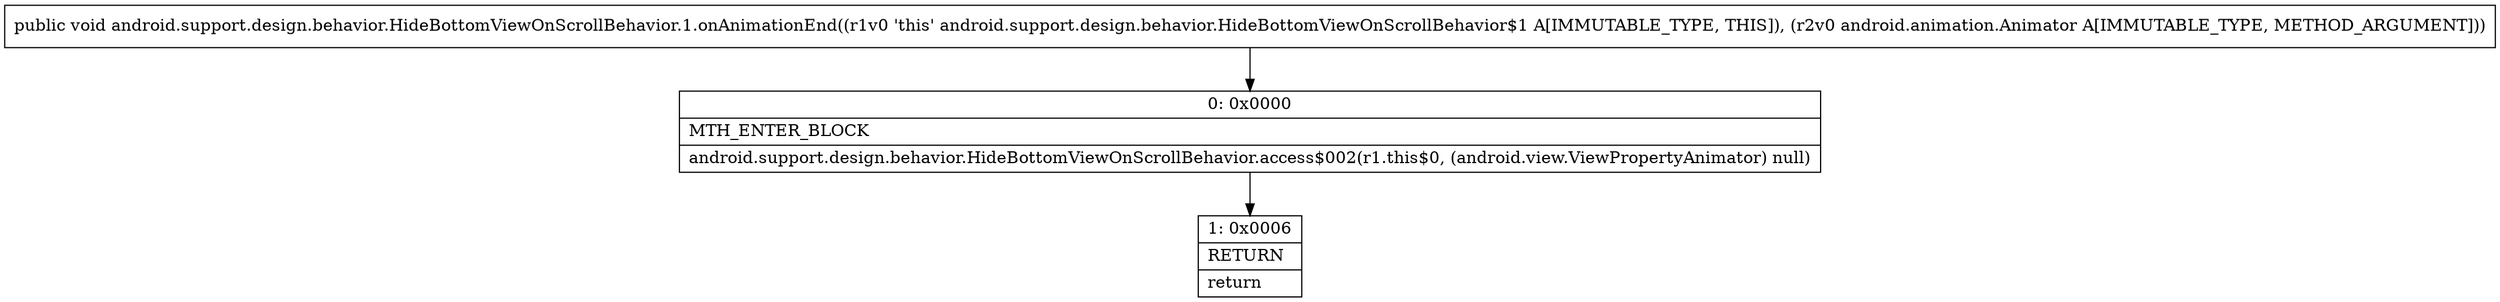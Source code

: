 digraph "CFG forandroid.support.design.behavior.HideBottomViewOnScrollBehavior.1.onAnimationEnd(Landroid\/animation\/Animator;)V" {
Node_0 [shape=record,label="{0\:\ 0x0000|MTH_ENTER_BLOCK\l|android.support.design.behavior.HideBottomViewOnScrollBehavior.access$002(r1.this$0, (android.view.ViewPropertyAnimator) null)\l}"];
Node_1 [shape=record,label="{1\:\ 0x0006|RETURN\l|return\l}"];
MethodNode[shape=record,label="{public void android.support.design.behavior.HideBottomViewOnScrollBehavior.1.onAnimationEnd((r1v0 'this' android.support.design.behavior.HideBottomViewOnScrollBehavior$1 A[IMMUTABLE_TYPE, THIS]), (r2v0 android.animation.Animator A[IMMUTABLE_TYPE, METHOD_ARGUMENT])) }"];
MethodNode -> Node_0;
Node_0 -> Node_1;
}

